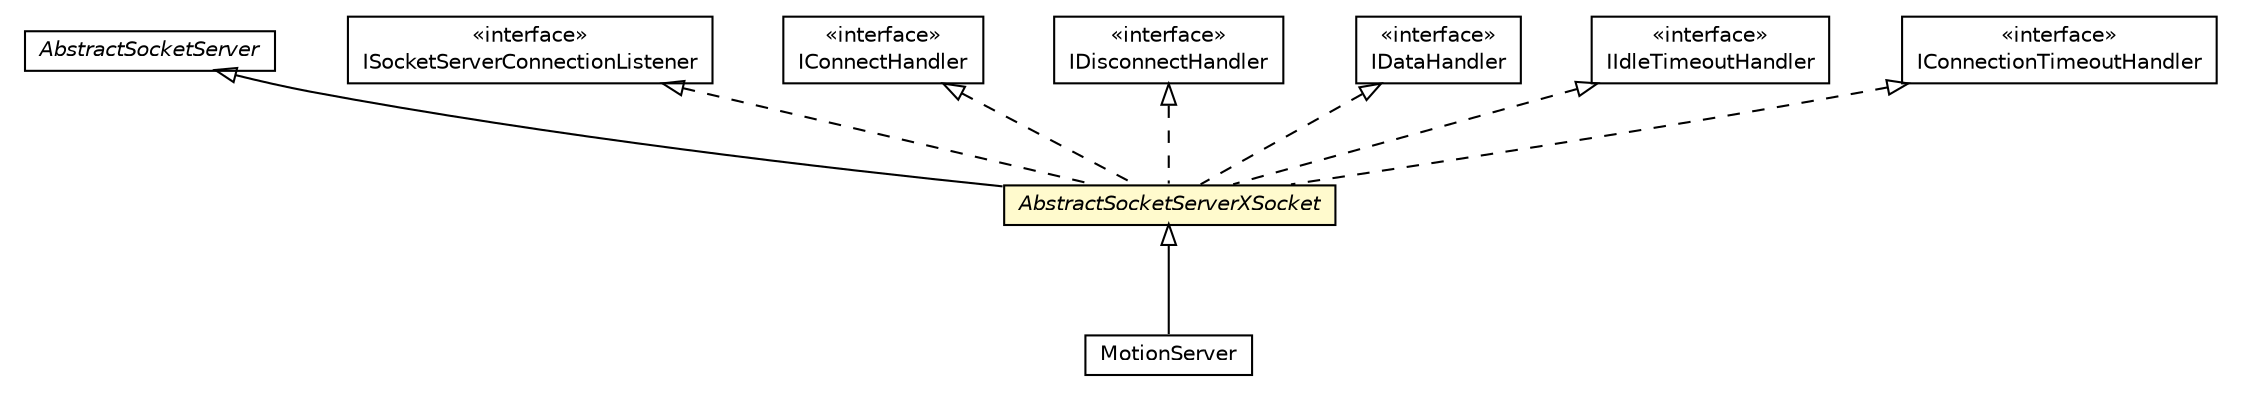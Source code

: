 #!/usr/local/bin/dot
#
# Class diagram 
# Generated by UMLGraph version R5_6-24-gf6e263 (http://www.umlgraph.org/)
#

digraph G {
	edge [fontname="Helvetica",fontsize=10,labelfontname="Helvetica",labelfontsize=10];
	node [fontname="Helvetica",fontsize=10,shape=plaintext];
	nodesep=0.25;
	ranksep=0.5;
	// org.universAAL.lddi.zwave.exporter.Server.AbstractSocketServerXSocket
	c2003554 [label=<<table title="org.universAAL.lddi.zwave.exporter.Server.AbstractSocketServerXSocket" border="0" cellborder="1" cellspacing="0" cellpadding="2" port="p" bgcolor="lemonChiffon" href="./AbstractSocketServerXSocket.html">
		<tr><td><table border="0" cellspacing="0" cellpadding="1">
<tr><td align="center" balign="center"><font face="Helvetica-Oblique"> AbstractSocketServerXSocket </font></td></tr>
		</table></td></tr>
		</table>>, URL="./AbstractSocketServerXSocket.html", fontname="Helvetica", fontcolor="black", fontsize=10.0];
	// org.universAAL.lddi.zwave.exporter.Server.AbstractSocketServer
	c2003561 [label=<<table title="org.universAAL.lddi.zwave.exporter.Server.AbstractSocketServer" border="0" cellborder="1" cellspacing="0" cellpadding="2" port="p" href="./AbstractSocketServer.html">
		<tr><td><table border="0" cellspacing="0" cellpadding="1">
<tr><td align="center" balign="center"><font face="Helvetica-Oblique"> AbstractSocketServer </font></td></tr>
		</table></td></tr>
		</table>>, URL="./AbstractSocketServer.html", fontname="Helvetica", fontcolor="black", fontsize=10.0];
	// org.universAAL.lddi.zwave.exporter.Server.ISocketServerConnectionListener
	c2003563 [label=<<table title="org.universAAL.lddi.zwave.exporter.Server.ISocketServerConnectionListener" border="0" cellborder="1" cellspacing="0" cellpadding="2" port="p" href="./ISocketServerConnectionListener.html">
		<tr><td><table border="0" cellspacing="0" cellpadding="1">
<tr><td align="center" balign="center"> &#171;interface&#187; </td></tr>
<tr><td align="center" balign="center"> ISocketServerConnectionListener </td></tr>
		</table></td></tr>
		</table>>, URL="./ISocketServerConnectionListener.html", fontname="Helvetica", fontcolor="black", fontsize=10.0];
	// org.universAAL.lddi.zwave.exporter.Server.MotionServer
	c2003564 [label=<<table title="org.universAAL.lddi.zwave.exporter.Server.MotionServer" border="0" cellborder="1" cellspacing="0" cellpadding="2" port="p" href="./MotionServer.html">
		<tr><td><table border="0" cellspacing="0" cellpadding="1">
<tr><td align="center" balign="center"> MotionServer </td></tr>
		</table></td></tr>
		</table>>, URL="./MotionServer.html", fontname="Helvetica", fontcolor="black", fontsize=10.0];
	//org.universAAL.lddi.zwave.exporter.Server.AbstractSocketServerXSocket extends org.universAAL.lddi.zwave.exporter.Server.AbstractSocketServer
	c2003561:p -> c2003554:p [dir=back,arrowtail=empty];
	//org.universAAL.lddi.zwave.exporter.Server.AbstractSocketServerXSocket implements org.xsocket.connection.IConnectHandler
	c2004503:p -> c2003554:p [dir=back,arrowtail=empty,style=dashed];
	//org.universAAL.lddi.zwave.exporter.Server.AbstractSocketServerXSocket implements org.xsocket.connection.IDisconnectHandler
	c2004504:p -> c2003554:p [dir=back,arrowtail=empty,style=dashed];
	//org.universAAL.lddi.zwave.exporter.Server.AbstractSocketServerXSocket implements org.xsocket.connection.IDataHandler
	c2004505:p -> c2003554:p [dir=back,arrowtail=empty,style=dashed];
	//org.universAAL.lddi.zwave.exporter.Server.AbstractSocketServerXSocket implements org.xsocket.connection.IIdleTimeoutHandler
	c2004506:p -> c2003554:p [dir=back,arrowtail=empty,style=dashed];
	//org.universAAL.lddi.zwave.exporter.Server.AbstractSocketServerXSocket implements org.xsocket.connection.IConnectionTimeoutHandler
	c2004507:p -> c2003554:p [dir=back,arrowtail=empty,style=dashed];
	//org.universAAL.lddi.zwave.exporter.Server.AbstractSocketServerXSocket implements org.universAAL.lddi.zwave.exporter.Server.ISocketServerConnectionListener
	c2003563:p -> c2003554:p [dir=back,arrowtail=empty,style=dashed];
	//org.universAAL.lddi.zwave.exporter.Server.MotionServer extends org.universAAL.lddi.zwave.exporter.Server.AbstractSocketServerXSocket
	c2003554:p -> c2003564:p [dir=back,arrowtail=empty];
	// org.xsocket.connection.IIdleTimeoutHandler
	c2004506 [label=<<table title="org.xsocket.connection.IIdleTimeoutHandler" border="0" cellborder="1" cellspacing="0" cellpadding="2" port="p" href="http://java.sun.com/j2se/1.4.2/docs/api/org/xsocket/connection/IIdleTimeoutHandler.html">
		<tr><td><table border="0" cellspacing="0" cellpadding="1">
<tr><td align="center" balign="center"> &#171;interface&#187; </td></tr>
<tr><td align="center" balign="center"> IIdleTimeoutHandler </td></tr>
		</table></td></tr>
		</table>>, URL="http://java.sun.com/j2se/1.4.2/docs/api/org/xsocket/connection/IIdleTimeoutHandler.html", fontname="Helvetica", fontcolor="black", fontsize=10.0];
	// org.xsocket.connection.IDataHandler
	c2004505 [label=<<table title="org.xsocket.connection.IDataHandler" border="0" cellborder="1" cellspacing="0" cellpadding="2" port="p" href="http://java.sun.com/j2se/1.4.2/docs/api/org/xsocket/connection/IDataHandler.html">
		<tr><td><table border="0" cellspacing="0" cellpadding="1">
<tr><td align="center" balign="center"> &#171;interface&#187; </td></tr>
<tr><td align="center" balign="center"> IDataHandler </td></tr>
		</table></td></tr>
		</table>>, URL="http://java.sun.com/j2se/1.4.2/docs/api/org/xsocket/connection/IDataHandler.html", fontname="Helvetica", fontcolor="black", fontsize=10.0];
	// org.xsocket.connection.IConnectionTimeoutHandler
	c2004507 [label=<<table title="org.xsocket.connection.IConnectionTimeoutHandler" border="0" cellborder="1" cellspacing="0" cellpadding="2" port="p" href="http://java.sun.com/j2se/1.4.2/docs/api/org/xsocket/connection/IConnectionTimeoutHandler.html">
		<tr><td><table border="0" cellspacing="0" cellpadding="1">
<tr><td align="center" balign="center"> &#171;interface&#187; </td></tr>
<tr><td align="center" balign="center"> IConnectionTimeoutHandler </td></tr>
		</table></td></tr>
		</table>>, URL="http://java.sun.com/j2se/1.4.2/docs/api/org/xsocket/connection/IConnectionTimeoutHandler.html", fontname="Helvetica", fontcolor="black", fontsize=10.0];
	// org.xsocket.connection.IDisconnectHandler
	c2004504 [label=<<table title="org.xsocket.connection.IDisconnectHandler" border="0" cellborder="1" cellspacing="0" cellpadding="2" port="p" href="http://java.sun.com/j2se/1.4.2/docs/api/org/xsocket/connection/IDisconnectHandler.html">
		<tr><td><table border="0" cellspacing="0" cellpadding="1">
<tr><td align="center" balign="center"> &#171;interface&#187; </td></tr>
<tr><td align="center" balign="center"> IDisconnectHandler </td></tr>
		</table></td></tr>
		</table>>, URL="http://java.sun.com/j2se/1.4.2/docs/api/org/xsocket/connection/IDisconnectHandler.html", fontname="Helvetica", fontcolor="black", fontsize=10.0];
	// org.xsocket.connection.IConnectHandler
	c2004503 [label=<<table title="org.xsocket.connection.IConnectHandler" border="0" cellborder="1" cellspacing="0" cellpadding="2" port="p" href="http://java.sun.com/j2se/1.4.2/docs/api/org/xsocket/connection/IConnectHandler.html">
		<tr><td><table border="0" cellspacing="0" cellpadding="1">
<tr><td align="center" balign="center"> &#171;interface&#187; </td></tr>
<tr><td align="center" balign="center"> IConnectHandler </td></tr>
		</table></td></tr>
		</table>>, URL="http://java.sun.com/j2se/1.4.2/docs/api/org/xsocket/connection/IConnectHandler.html", fontname="Helvetica", fontcolor="black", fontsize=10.0];
}


